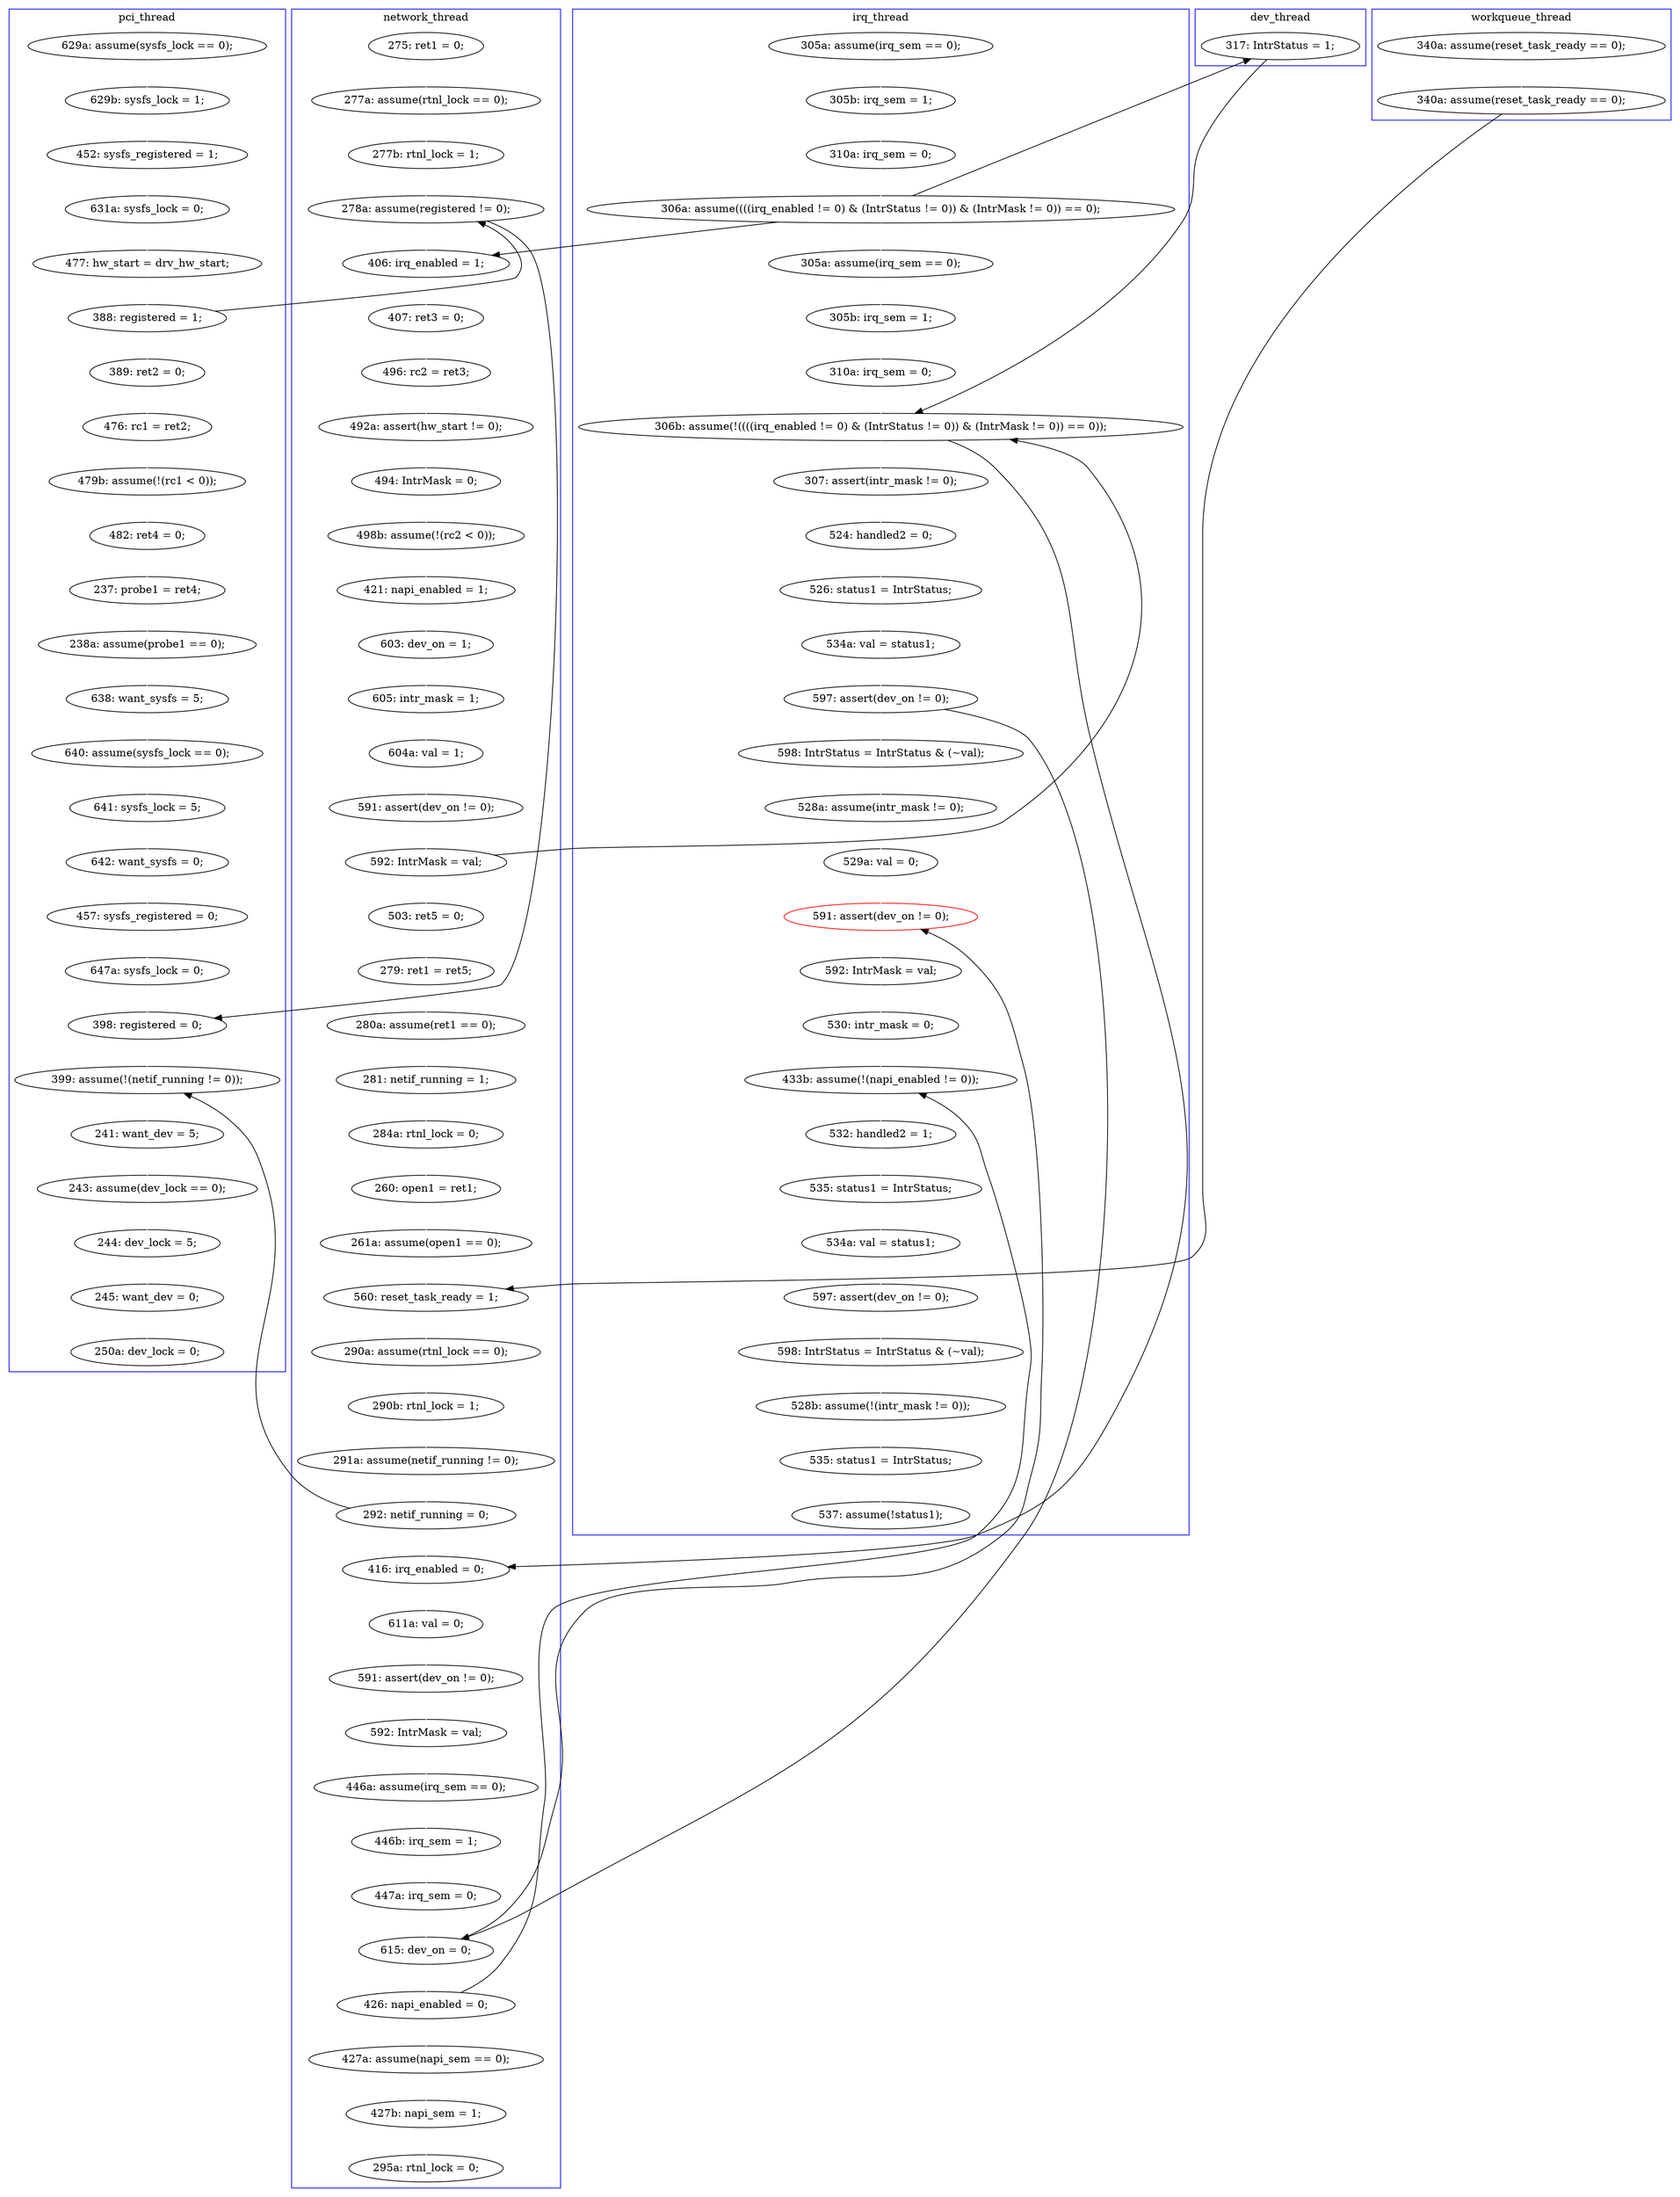 digraph Counterexample {
	125 -> 126 [color = white, style = solid]
	121 -> 150 [color = black, style = solid, constraint = false]
	65 -> 77 [color = black, style = solid, constraint = false]
	47 -> 50 [color = white, style = solid]
	108 -> 109 [color = white, style = solid]
	165 -> 166 [color = white, style = solid]
	205 -> 215 [color = black, style = solid, constraint = false]
	142 -> 174 [color = white, style = solid]
	133 -> 136 [color = white, style = solid]
	232 -> 235 [color = white, style = solid]
	29 -> 32 [color = white, style = solid]
	209 -> 227 [color = black, style = solid, constraint = false]
	57 -> 67 [color = black, style = solid, constraint = false]
	235 -> 236 [color = white, style = solid]
	32 -> 34 [color = white, style = solid]
	174 -> 178 [color = white, style = solid]
	65 -> 145 [color = white, style = solid]
	92 -> 95 [color = white, style = solid]
	189 -> 193 [color = white, style = solid]
	78 -> 79 [color = white, style = solid]
	128 -> 129 [color = white, style = solid]
	195 -> 197 [color = white, style = solid]
	148 -> 150 [color = white, style = solid]
	247 -> 248 [color = white, style = solid]
	205 -> 209 [color = white, style = solid]
	219 -> 221 [color = white, style = solid]
	96 -> 99 [color = white, style = solid]
	99 -> 106 [color = white, style = solid]
	252 -> 256 [color = white, style = solid]
	62 -> 63 [color = white, style = solid]
	90 -> 92 [color = white, style = solid]
	146 -> 148 [color = white, style = solid]
	248 -> 249 [color = white, style = solid]
	178 -> 179 [color = white, style = solid]
	85 -> 88 [color = white, style = solid]
	193 -> 195 [color = white, style = solid]
	106 -> 107 [color = white, style = solid]
	138 -> 139 [color = white, style = solid]
	28 -> 29 [color = white, style = solid]
	60 -> 62 [color = white, style = solid]
	150 -> 189 [color = black, style = solid, constraint = false]
	129 -> 132 [color = white, style = solid]
	151 -> 156 [color = white, style = solid]
	50 -> 65 [color = white, style = solid]
	183 -> 218 [color = white, style = solid]
	95 -> 124 [color = white, style = solid]
	179 -> 181 [color = white, style = solid]
	129 -> 150 [color = black, style = solid, constraint = false]
	139 -> 142 [color = white, style = solid]
	201 -> 202 [color = white, style = solid]
	184 -> 218 [color = black, style = solid, constraint = false]
	136 -> 137 [color = white, style = solid]
	34 -> 43 [color = white, style = solid]
	202 -> 203 [color = white, style = solid]
	81 -> 123 [color = white, style = solid]
	203 -> 205 [color = white, style = solid]
	250 -> 251 [color = white, style = solid]
	123 -> 174 [color = black, style = solid, constraint = false]
	79 -> 84 [color = white, style = solid]
	157 -> 159 [color = white, style = solid]
	229 -> 230 [color = white, style = solid]
	227 -> 229 [color = white, style = solid]
	161 -> 162 [color = white, style = solid]
	169 -> 183 [color = white, style = solid]
	67 -> 183 [color = black, style = solid, constraint = false]
	239 -> 252 [color = white, style = solid]
	156 -> 157 [color = white, style = solid]
	230 -> 232 [color = white, style = solid]
	132 -> 133 [color = white, style = solid]
	89 -> 96 [color = white, style = solid]
	209 -> 210 [color = white, style = solid]
	137 -> 138 [color = white, style = solid]
	114 -> 169 [color = white, style = solid]
	218 -> 247 [color = white, style = solid]
	162 -> 165 [color = white, style = solid]
	46 -> 47 [color = white, style = solid]
	109 -> 114 [color = white, style = solid]
	107 -> 108 [color = white, style = solid]
	249 -> 250 [color = white, style = solid]
	126 -> 128 [color = white, style = solid]
	150 -> 151 [color = white, style = solid]
	88 -> 89 [color = white, style = solid]
	57 -> 58 [color = white, style = solid]
	159 -> 161 [color = white, style = solid]
	84 -> 90 [color = white, style = solid]
	166 -> 215 [color = white, style = solid]
	215 -> 219 [color = white, style = solid]
	67 -> 77 [color = white, style = solid]
	181 -> 184 [color = white, style = solid]
	161 -> 205 [color = black, style = solid, constraint = false]
	145 -> 146 [color = white, style = solid]
	124 -> 125 [color = white, style = solid]
	65 -> 121 [color = black, style = solid, constraint = false]
	77 -> 78 [color = white, style = solid]
	197 -> 201 [color = white, style = solid]
	58 -> 85 [color = white, style = solid]
	211 -> 214 [color = white, style = solid]
	210 -> 211 [color = white, style = solid]
	236 -> 239 [color = white, style = solid]
	221 -> 227 [color = white, style = solid]
	63 -> 67 [color = white, style = solid]
	43 -> 57 [color = white, style = solid]
	184 -> 189 [color = white, style = solid]
	subgraph cluster7 {
		label = dev_thread
		color = blue
		121  [label = "317: IntrStatus = 1;"]
	}
	subgraph cluster1 {
		label = pci_thread
		color = blue
		114  [label = "457: sysfs_registered = 0;"]
		169  [label = "647a: sysfs_lock = 0;"]
		250  [label = "245: want_dev = 0;"]
		247  [label = "241: want_dev = 5;"]
		28  [label = "629a: assume(sysfs_lock == 0);"]
		32  [label = "452: sysfs_registered = 1;"]
		58  [label = "389: ret2 = 0;"]
		107  [label = "640: assume(sysfs_lock == 0);"]
		88  [label = "479b: assume(!(rc1 < 0));"]
		99  [label = "238a: assume(probe1 == 0);"]
		251  [label = "250a: dev_lock = 0;"]
		249  [label = "244: dev_lock = 5;"]
		248  [label = "243: assume(dev_lock == 0);"]
		96  [label = "237: probe1 = ret4;"]
		34  [label = "631a: sysfs_lock = 0;"]
		29  [label = "629b: sysfs_lock = 1;"]
		108  [label = "641: sysfs_lock = 5;"]
		183  [label = "398: registered = 0;"]
		57  [label = "388: registered = 1;"]
		43  [label = "477: hw_start = drv_hw_start;"]
		106  [label = "638: want_sysfs = 5;"]
		85  [label = "476: rc1 = ret2;"]
		218  [label = "399: assume(!(netif_running != 0));"]
		89  [label = "482: ret4 = 0;"]
		109  [label = "642: want_sysfs = 0;"]
	}
	subgraph cluster3 {
		label = irq_thread
		color = blue
		150  [label = "306b: assume(!((((irq_enabled != 0) & (IntrStatus != 0)) & (IntrMask != 0)) == 0));"]
		145  [label = "305a: assume(irq_sem == 0);"]
		256  [label = "537: assume(!status1);"]
		221  [label = "530: intr_mask = 0;"]
		146  [label = "305b: irq_sem = 1;"]
		232  [label = "534a: val = status1;"]
		65  [label = "306a: assume((((irq_enabled != 0) & (IntrStatus != 0)) & (IntrMask != 0)) == 0);"]
		156  [label = "524: handled2 = 0;"]
		235  [label = "597: assert(dev_on != 0);"]
		219  [label = "592: IntrMask = val;"]
		151  [label = "307: assert(intr_mask != 0);"]
		227  [label = "433b: assume(!(napi_enabled != 0));"]
		236  [label = "598: IntrStatus = IntrStatus & (~val);"]
		239  [label = "528b: assume(!(intr_mask != 0));"]
		229  [label = "532: handled2 = 1;"]
		157  [label = "526: status1 = IntrStatus;"]
		166  [label = "529a: val = 0;"]
		159  [label = "534a: val = status1;"]
		47  [label = "305b: irq_sem = 1;"]
		252  [label = "535: status1 = IntrStatus;"]
		50  [label = "310a: irq_sem = 0;"]
		230  [label = "535: status1 = IntrStatus;"]
		46  [label = "305a: assume(irq_sem == 0);"]
		148  [label = "310a: irq_sem = 0;"]
		215  [label = "591: assert(dev_on != 0);", color = red]
		161  [label = "597: assert(dev_on != 0);"]
		165  [label = "528a: assume(intr_mask != 0);"]
		162  [label = "598: IntrStatus = IntrStatus & (~val);"]
	}
	subgraph cluster2 {
		label = network_thread
		color = blue
		189  [label = "416: irq_enabled = 0;"]
		136  [label = "280a: assume(ret1 == 0);"]
		90  [label = "494: IntrMask = 0;"]
		62  [label = "277a: assume(rtnl_lock == 0);"]
		211  [label = "427b: napi_sem = 1;"]
		201  [label = "446a: assume(irq_sem == 0);"]
		95  [label = "421: napi_enabled = 1;"]
		142  [label = "261a: assume(open1 == 0);"]
		214  [label = "295a: rtnl_lock = 0;"]
		132  [label = "503: ret5 = 0;"]
		184  [label = "292: netif_running = 0;"]
		129  [label = "592: IntrMask = val;"]
		125  [label = "605: intr_mask = 1;"]
		209  [label = "426: napi_enabled = 0;"]
		60  [label = "275: ret1 = 0;"]
		133  [label = "279: ret1 = ret5;"]
		79  [label = "496: rc2 = ret3;"]
		84  [label = "492a: assert(hw_start != 0);"]
		205  [label = "615: dev_on = 0;"]
		78  [label = "407: ret3 = 0;"]
		138  [label = "284a: rtnl_lock = 0;"]
		139  [label = "260: open1 = ret1;"]
		181  [label = "291a: assume(netif_running != 0);"]
		195  [label = "591: assert(dev_on != 0);"]
		92  [label = "498b: assume(!(rc2 < 0));"]
		77  [label = "406: irq_enabled = 1;"]
		174  [label = "560: reset_task_ready = 1;"]
		178  [label = "290a: assume(rtnl_lock == 0);"]
		202  [label = "446b: irq_sem = 1;"]
		193  [label = "611a: val = 0;"]
		124  [label = "603: dev_on = 1;"]
		63  [label = "277b: rtnl_lock = 1;"]
		137  [label = "281: netif_running = 1;"]
		126  [label = "604a: val = 1;"]
		128  [label = "591: assert(dev_on != 0);"]
		210  [label = "427a: assume(napi_sem == 0);"]
		197  [label = "592: IntrMask = val;"]
		179  [label = "290b: rtnl_lock = 1;"]
		203  [label = "447a: irq_sem = 0;"]
		67  [label = "278a: assume(registered != 0);"]
	}
	subgraph cluster5 {
		label = workqueue_thread
		color = blue
		81  [label = "340a: assume(reset_task_ready == 0);"]
		123  [label = "340a: assume(reset_task_ready == 0);"]
	}
}